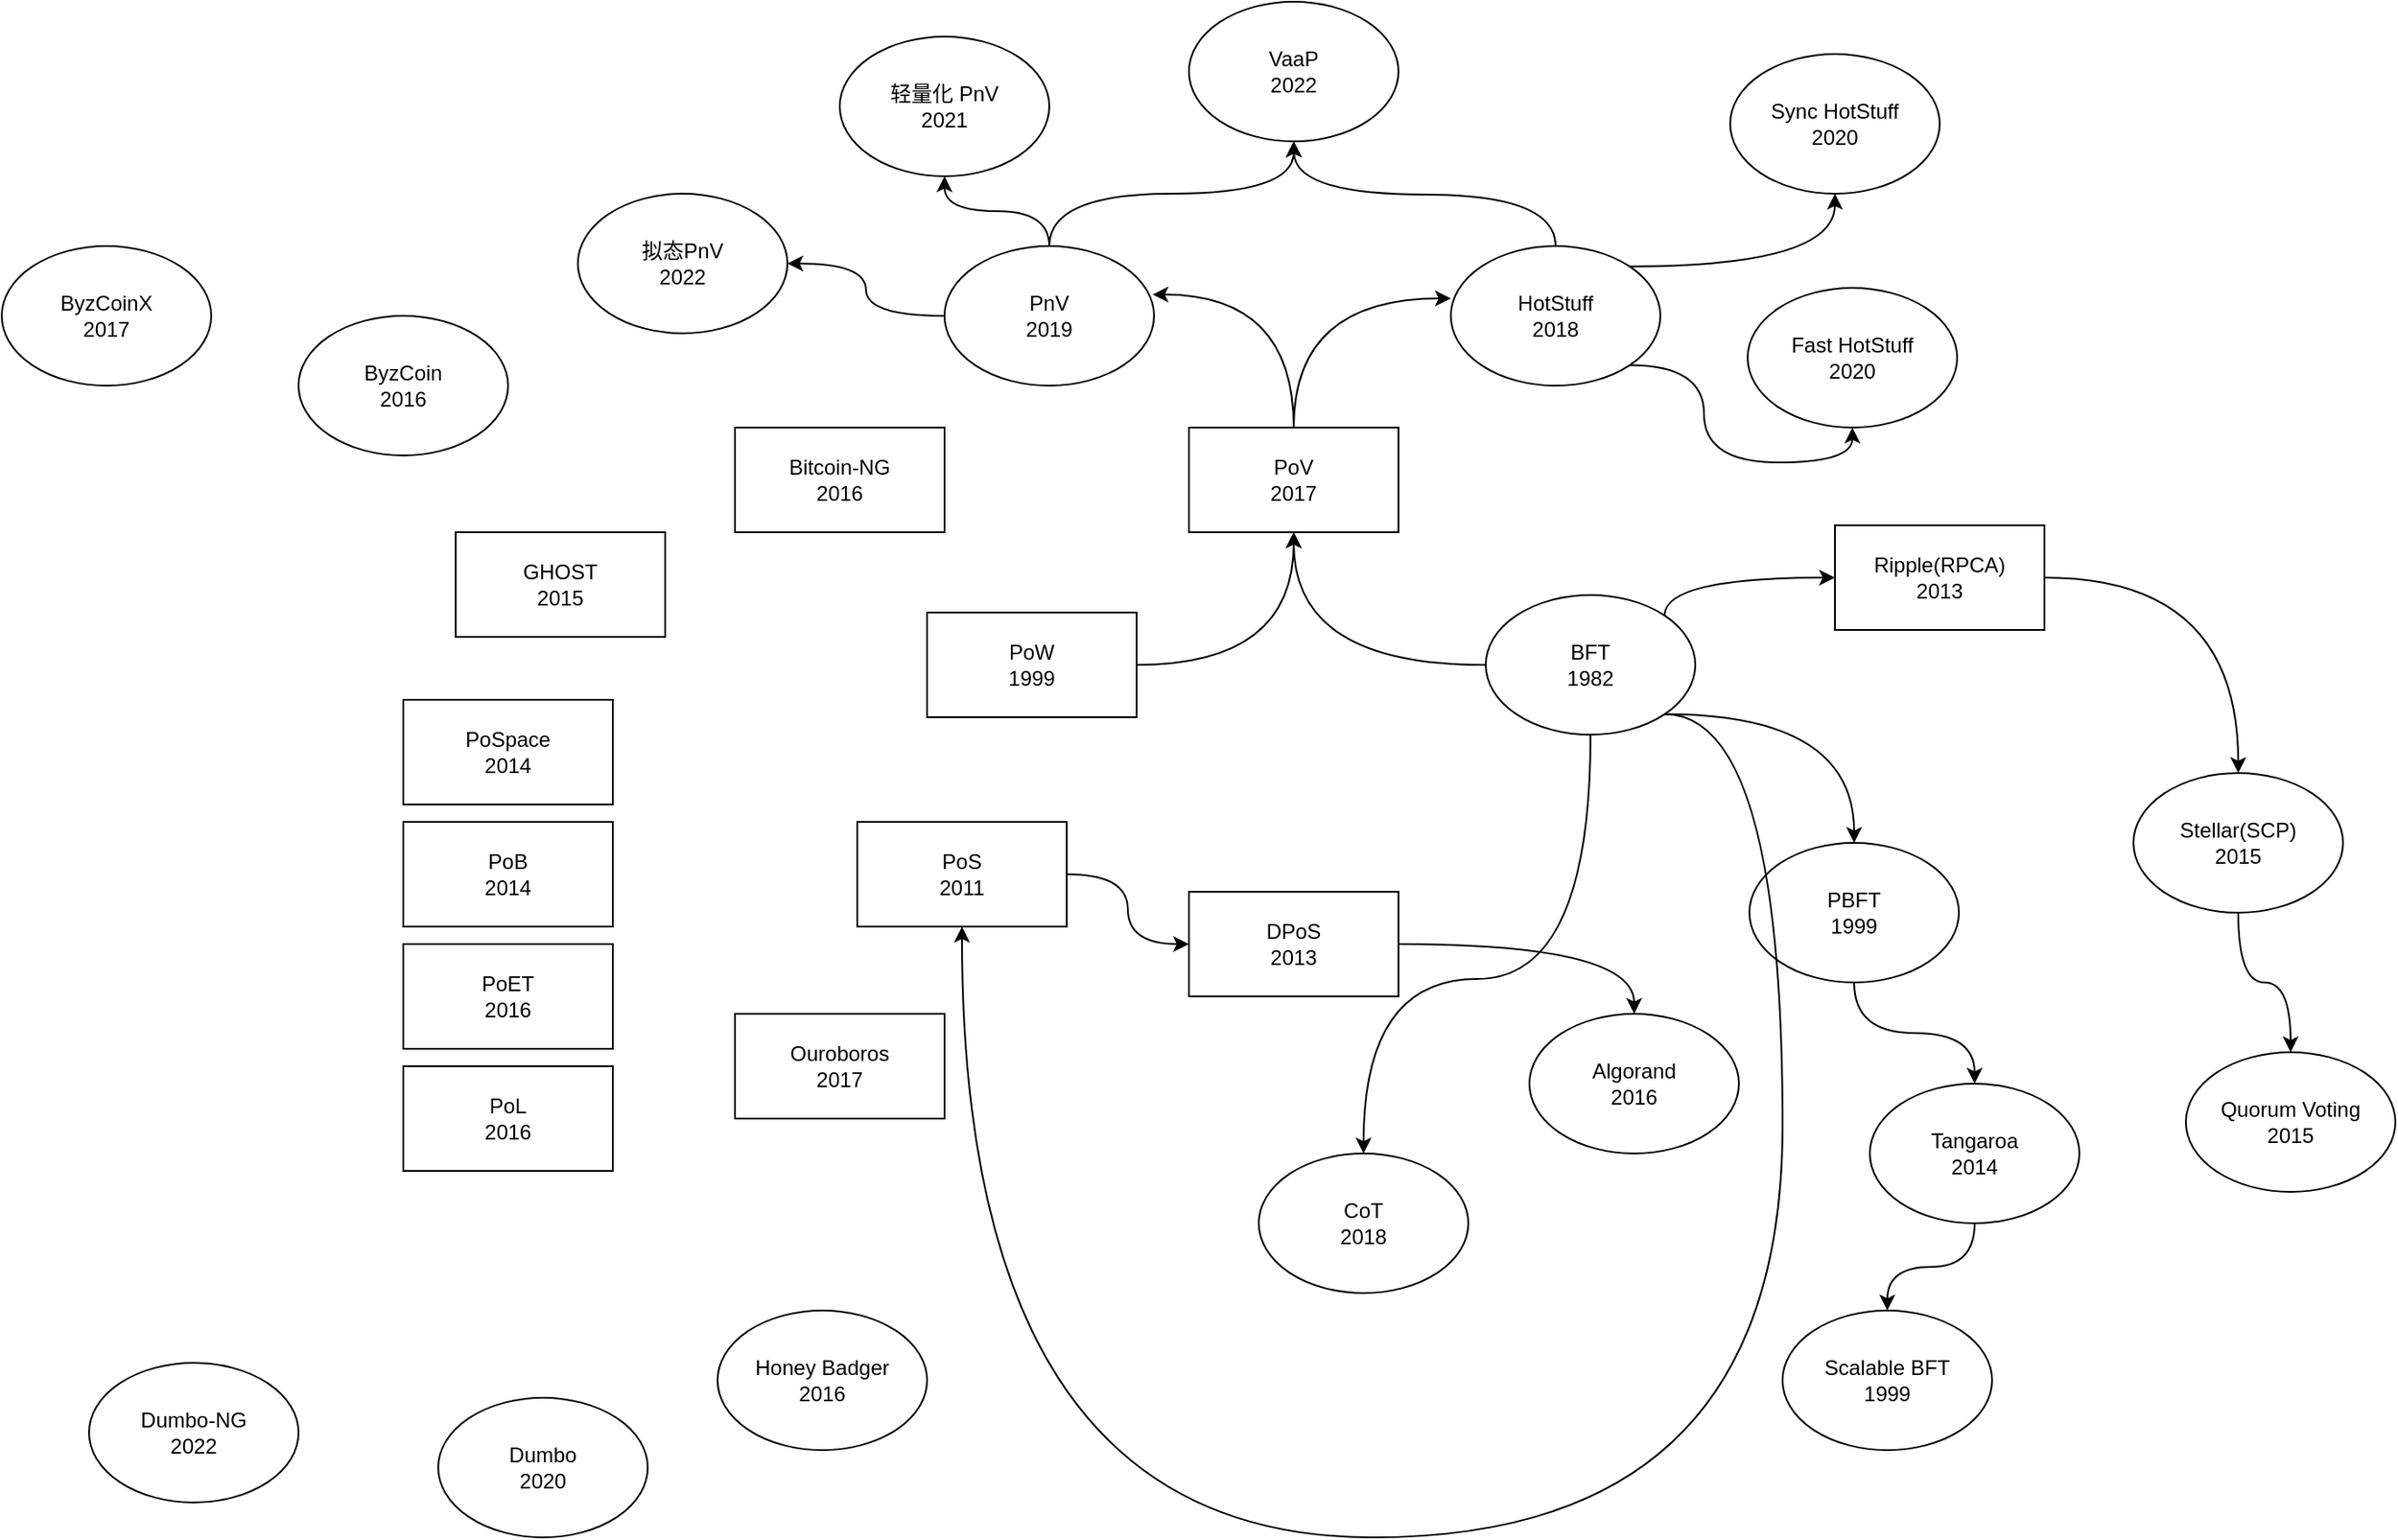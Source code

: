 <mxfile version="24.8.4">
  <diagram name="Page-0" id="6ynVE3JUyWCL2I9uEFbG">
    <mxGraphModel dx="2193" dy="1133" grid="1" gridSize="10" guides="1" tooltips="1" connect="1" arrows="1" fold="1" page="1" pageScale="1" pageWidth="1169" pageHeight="827" math="0" shadow="0">
      <root>
        <mxCell id="0" />
        <mxCell id="1" parent="0" />
        <mxCell id="Jjx-n1GLnTYui9cO-WU7-42" style="edgeStyle=orthogonalEdgeStyle;curved=1;rounded=0;orthogonalLoop=1;jettySize=auto;html=1;entryX=0.993;entryY=0.347;entryDx=0;entryDy=0;entryPerimeter=0;exitX=0.5;exitY=0;exitDx=0;exitDy=0;" edge="1" parent="1" source="Jjx-n1GLnTYui9cO-WU7-5" target="Jjx-n1GLnTYui9cO-WU7-6">
          <mxGeometry relative="1" as="geometry">
            <mxPoint x="400" y="300" as="targetPoint" />
          </mxGeometry>
        </mxCell>
        <mxCell id="Jjx-n1GLnTYui9cO-WU7-5" value="PoV&lt;br&gt;2017" style="rounded=0;whiteSpace=wrap;html=1;" vertex="1" parent="1">
          <mxGeometry x="390" y="384" width="120" height="60" as="geometry" />
        </mxCell>
        <mxCell id="Jjx-n1GLnTYui9cO-WU7-44" style="edgeStyle=orthogonalEdgeStyle;curved=1;rounded=0;orthogonalLoop=1;jettySize=auto;html=1;exitX=0.5;exitY=0;exitDx=0;exitDy=0;entryX=0.5;entryY=1;entryDx=0;entryDy=0;" edge="1" parent="1" source="Jjx-n1GLnTYui9cO-WU7-6" target="Jjx-n1GLnTYui9cO-WU7-23">
          <mxGeometry relative="1" as="geometry" />
        </mxCell>
        <mxCell id="Jjx-n1GLnTYui9cO-WU7-46" style="edgeStyle=orthogonalEdgeStyle;curved=1;rounded=0;orthogonalLoop=1;jettySize=auto;html=1;" edge="1" parent="1" source="Jjx-n1GLnTYui9cO-WU7-6" target="Jjx-n1GLnTYui9cO-WU7-21">
          <mxGeometry relative="1" as="geometry" />
        </mxCell>
        <mxCell id="Jjx-n1GLnTYui9cO-WU7-50" style="edgeStyle=orthogonalEdgeStyle;curved=1;rounded=0;orthogonalLoop=1;jettySize=auto;html=1;exitX=0;exitY=0.5;exitDx=0;exitDy=0;" edge="1" parent="1" source="Jjx-n1GLnTYui9cO-WU7-6" target="Jjx-n1GLnTYui9cO-WU7-22">
          <mxGeometry relative="1" as="geometry" />
        </mxCell>
        <mxCell id="Jjx-n1GLnTYui9cO-WU7-6" value="PnV&lt;br&gt;2019" style="ellipse;whiteSpace=wrap;html=1;" vertex="1" parent="1">
          <mxGeometry x="250" y="280" width="120" height="80" as="geometry" />
        </mxCell>
        <mxCell id="Jjx-n1GLnTYui9cO-WU7-45" style="edgeStyle=orthogonalEdgeStyle;curved=1;rounded=0;orthogonalLoop=1;jettySize=auto;html=1;exitX=0.5;exitY=0;exitDx=0;exitDy=0;" edge="1" parent="1" source="Jjx-n1GLnTYui9cO-WU7-8">
          <mxGeometry relative="1" as="geometry">
            <mxPoint x="450" y="220.0" as="targetPoint" />
          </mxGeometry>
        </mxCell>
        <mxCell id="Jjx-n1GLnTYui9cO-WU7-51" style="edgeStyle=orthogonalEdgeStyle;curved=1;rounded=0;orthogonalLoop=1;jettySize=auto;html=1;exitX=1;exitY=0;exitDx=0;exitDy=0;" edge="1" parent="1" source="Jjx-n1GLnTYui9cO-WU7-8" target="Jjx-n1GLnTYui9cO-WU7-24">
          <mxGeometry relative="1" as="geometry" />
        </mxCell>
        <mxCell id="Jjx-n1GLnTYui9cO-WU7-52" style="edgeStyle=orthogonalEdgeStyle;curved=1;rounded=0;orthogonalLoop=1;jettySize=auto;html=1;exitX=1;exitY=1;exitDx=0;exitDy=0;entryX=0.5;entryY=1;entryDx=0;entryDy=0;" edge="1" parent="1" source="Jjx-n1GLnTYui9cO-WU7-8" target="Jjx-n1GLnTYui9cO-WU7-26">
          <mxGeometry relative="1" as="geometry" />
        </mxCell>
        <mxCell id="Jjx-n1GLnTYui9cO-WU7-8" value="HotStuff&lt;br&gt;2018" style="ellipse;whiteSpace=wrap;html=1;" vertex="1" parent="1">
          <mxGeometry x="540" y="280" width="120" height="80" as="geometry" />
        </mxCell>
        <mxCell id="Jjx-n1GLnTYui9cO-WU7-40" style="edgeStyle=orthogonalEdgeStyle;curved=1;rounded=0;orthogonalLoop=1;jettySize=auto;html=1;entryX=0.5;entryY=1;entryDx=0;entryDy=0;" edge="1" parent="1" source="Jjx-n1GLnTYui9cO-WU7-9" target="Jjx-n1GLnTYui9cO-WU7-5">
          <mxGeometry relative="1" as="geometry" />
        </mxCell>
        <mxCell id="Jjx-n1GLnTYui9cO-WU7-9" value="PoW&lt;br&gt;1999" style="rounded=0;whiteSpace=wrap;html=1;" vertex="1" parent="1">
          <mxGeometry x="240" y="490" width="120" height="60" as="geometry" />
        </mxCell>
        <mxCell id="Jjx-n1GLnTYui9cO-WU7-41" style="edgeStyle=orthogonalEdgeStyle;curved=1;rounded=0;orthogonalLoop=1;jettySize=auto;html=1;" edge="1" parent="1" target="Jjx-n1GLnTYui9cO-WU7-5">
          <mxGeometry relative="1" as="geometry">
            <mxPoint x="560" y="520.034" as="sourcePoint" />
          </mxGeometry>
        </mxCell>
        <mxCell id="Jjx-n1GLnTYui9cO-WU7-67" style="edgeStyle=orthogonalEdgeStyle;curved=1;rounded=0;orthogonalLoop=1;jettySize=auto;html=1;entryX=0;entryY=0.5;entryDx=0;entryDy=0;" edge="1" parent="1" source="Jjx-n1GLnTYui9cO-WU7-11" target="Jjx-n1GLnTYui9cO-WU7-12">
          <mxGeometry relative="1" as="geometry" />
        </mxCell>
        <mxCell id="Jjx-n1GLnTYui9cO-WU7-11" value="PoS&lt;br&gt;2011" style="rounded=0;whiteSpace=wrap;html=1;" vertex="1" parent="1">
          <mxGeometry x="200" y="610" width="120" height="60" as="geometry" />
        </mxCell>
        <mxCell id="Jjx-n1GLnTYui9cO-WU7-66" style="edgeStyle=orthogonalEdgeStyle;curved=1;rounded=0;orthogonalLoop=1;jettySize=auto;html=1;" edge="1" parent="1" source="Jjx-n1GLnTYui9cO-WU7-12" target="Jjx-n1GLnTYui9cO-WU7-34">
          <mxGeometry relative="1" as="geometry" />
        </mxCell>
        <mxCell id="Jjx-n1GLnTYui9cO-WU7-12" value="DPoS&lt;br&gt;2013" style="rounded=0;whiteSpace=wrap;html=1;" vertex="1" parent="1">
          <mxGeometry x="390" y="650" width="120" height="60" as="geometry" />
        </mxCell>
        <mxCell id="Jjx-n1GLnTYui9cO-WU7-13" value="Ouroboros&lt;br&gt;2017" style="rounded=0;whiteSpace=wrap;html=1;" vertex="1" parent="1">
          <mxGeometry x="130" y="720" width="120" height="60" as="geometry" />
        </mxCell>
        <mxCell id="Jjx-n1GLnTYui9cO-WU7-14" value="GHOST&lt;br&gt;2015" style="rounded=0;whiteSpace=wrap;html=1;" vertex="1" parent="1">
          <mxGeometry x="-30" y="444" width="120" height="60" as="geometry" />
        </mxCell>
        <mxCell id="Jjx-n1GLnTYui9cO-WU7-15" value="PoSpace&lt;br&gt;2014" style="rounded=0;whiteSpace=wrap;html=1;" vertex="1" parent="1">
          <mxGeometry x="-60" y="540" width="120" height="60" as="geometry" />
        </mxCell>
        <mxCell id="Jjx-n1GLnTYui9cO-WU7-16" value="PoB&lt;br&gt;2014" style="rounded=0;whiteSpace=wrap;html=1;" vertex="1" parent="1">
          <mxGeometry x="-60" y="610" width="120" height="60" as="geometry" />
        </mxCell>
        <mxCell id="Jjx-n1GLnTYui9cO-WU7-17" value="PoET&lt;br&gt;2016" style="rounded=0;whiteSpace=wrap;html=1;" vertex="1" parent="1">
          <mxGeometry x="-60" y="680" width="120" height="60" as="geometry" />
        </mxCell>
        <mxCell id="Jjx-n1GLnTYui9cO-WU7-18" value="PoL&lt;br&gt;2016" style="rounded=0;whiteSpace=wrap;html=1;" vertex="1" parent="1">
          <mxGeometry x="-60" y="750" width="120" height="60" as="geometry" />
        </mxCell>
        <mxCell id="Jjx-n1GLnTYui9cO-WU7-19" value="Bitcoin-NG&lt;br&gt;2016" style="rounded=0;whiteSpace=wrap;html=1;" vertex="1" parent="1">
          <mxGeometry x="130" y="384" width="120" height="60" as="geometry" />
        </mxCell>
        <mxCell id="Jjx-n1GLnTYui9cO-WU7-57" style="edgeStyle=orthogonalEdgeStyle;curved=1;rounded=0;orthogonalLoop=1;jettySize=auto;html=1;" edge="1" parent="1" source="Jjx-n1GLnTYui9cO-WU7-20" target="Jjx-n1GLnTYui9cO-WU7-30">
          <mxGeometry relative="1" as="geometry" />
        </mxCell>
        <mxCell id="Jjx-n1GLnTYui9cO-WU7-20" value="Ripple(RPCA)&lt;br&gt;2013" style="rounded=0;whiteSpace=wrap;html=1;" vertex="1" parent="1">
          <mxGeometry x="760" y="440" width="120" height="60" as="geometry" />
        </mxCell>
        <mxCell id="Jjx-n1GLnTYui9cO-WU7-21" value="轻量化 PnV&lt;br&gt;2021" style="ellipse;whiteSpace=wrap;html=1;" vertex="1" parent="1">
          <mxGeometry x="190" y="160" width="120" height="80" as="geometry" />
        </mxCell>
        <mxCell id="Jjx-n1GLnTYui9cO-WU7-22" value="拟态PnV&lt;br&gt;2022" style="ellipse;whiteSpace=wrap;html=1;" vertex="1" parent="1">
          <mxGeometry x="40" y="250" width="120" height="80" as="geometry" />
        </mxCell>
        <mxCell id="Jjx-n1GLnTYui9cO-WU7-23" value="VaaP&lt;br&gt;2022" style="ellipse;whiteSpace=wrap;html=1;" vertex="1" parent="1">
          <mxGeometry x="390" y="140" width="120" height="80" as="geometry" />
        </mxCell>
        <mxCell id="Jjx-n1GLnTYui9cO-WU7-24" value="Sync HotStuff&lt;br&gt;2020" style="ellipse;whiteSpace=wrap;html=1;" vertex="1" parent="1">
          <mxGeometry x="700" y="170" width="120" height="80" as="geometry" />
        </mxCell>
        <mxCell id="Jjx-n1GLnTYui9cO-WU7-26" value="Fast HotStuff&lt;br&gt;2020" style="ellipse;whiteSpace=wrap;html=1;" vertex="1" parent="1">
          <mxGeometry x="710" y="304" width="120" height="80" as="geometry" />
        </mxCell>
        <mxCell id="Jjx-n1GLnTYui9cO-WU7-60" style="edgeStyle=orthogonalEdgeStyle;curved=1;rounded=0;orthogonalLoop=1;jettySize=auto;html=1;" edge="1" parent="1" source="Jjx-n1GLnTYui9cO-WU7-27" target="Jjx-n1GLnTYui9cO-WU7-28">
          <mxGeometry relative="1" as="geometry" />
        </mxCell>
        <mxCell id="Jjx-n1GLnTYui9cO-WU7-27" value="PBFT&lt;br&gt;1999" style="ellipse;whiteSpace=wrap;html=1;" vertex="1" parent="1">
          <mxGeometry x="711" y="622" width="120" height="80" as="geometry" />
        </mxCell>
        <mxCell id="Jjx-n1GLnTYui9cO-WU7-62" style="edgeStyle=orthogonalEdgeStyle;curved=1;rounded=0;orthogonalLoop=1;jettySize=auto;html=1;" edge="1" parent="1" source="Jjx-n1GLnTYui9cO-WU7-28" target="Jjx-n1GLnTYui9cO-WU7-29">
          <mxGeometry relative="1" as="geometry" />
        </mxCell>
        <mxCell id="Jjx-n1GLnTYui9cO-WU7-28" value="Tangaroa&lt;br&gt;2014" style="ellipse;whiteSpace=wrap;html=1;" vertex="1" parent="1">
          <mxGeometry x="780" y="760" width="120" height="80" as="geometry" />
        </mxCell>
        <mxCell id="Jjx-n1GLnTYui9cO-WU7-29" value="Scalable BFT&lt;br&gt;1999" style="ellipse;whiteSpace=wrap;html=1;" vertex="1" parent="1">
          <mxGeometry x="730" y="890" width="120" height="80" as="geometry" />
        </mxCell>
        <mxCell id="Jjx-n1GLnTYui9cO-WU7-59" style="edgeStyle=orthogonalEdgeStyle;curved=1;rounded=0;orthogonalLoop=1;jettySize=auto;html=1;" edge="1" parent="1" source="Jjx-n1GLnTYui9cO-WU7-30" target="Jjx-n1GLnTYui9cO-WU7-32">
          <mxGeometry relative="1" as="geometry" />
        </mxCell>
        <mxCell id="Jjx-n1GLnTYui9cO-WU7-30" value="Stellar(SCP)&lt;br&gt;2015" style="ellipse;whiteSpace=wrap;html=1;" vertex="1" parent="1">
          <mxGeometry x="931" y="582" width="120" height="80" as="geometry" />
        </mxCell>
        <mxCell id="Jjx-n1GLnTYui9cO-WU7-32" value="Quorum Voting&lt;br&gt;2015" style="ellipse;whiteSpace=wrap;html=1;" vertex="1" parent="1">
          <mxGeometry x="961" y="742" width="120" height="80" as="geometry" />
        </mxCell>
        <mxCell id="Jjx-n1GLnTYui9cO-WU7-33" value="CoT&lt;br&gt;2018" style="ellipse;whiteSpace=wrap;html=1;" vertex="1" parent="1">
          <mxGeometry x="430" y="800" width="120" height="80" as="geometry" />
        </mxCell>
        <mxCell id="Jjx-n1GLnTYui9cO-WU7-34" value="Algorand&lt;br&gt;2016" style="ellipse;whiteSpace=wrap;html=1;" vertex="1" parent="1">
          <mxGeometry x="585" y="720" width="120" height="80" as="geometry" />
        </mxCell>
        <mxCell id="Jjx-n1GLnTYui9cO-WU7-35" value="Honey Badger&lt;br&gt;2016" style="ellipse;whiteSpace=wrap;html=1;" vertex="1" parent="1">
          <mxGeometry x="120" y="890" width="120" height="80" as="geometry" />
        </mxCell>
        <mxCell id="Jjx-n1GLnTYui9cO-WU7-36" value="Dumbo&lt;br&gt;2020" style="ellipse;whiteSpace=wrap;html=1;" vertex="1" parent="1">
          <mxGeometry x="-40" y="940" width="120" height="80" as="geometry" />
        </mxCell>
        <mxCell id="Jjx-n1GLnTYui9cO-WU7-37" value="Dumbo-NG&lt;br&gt;2022" style="ellipse;whiteSpace=wrap;html=1;" vertex="1" parent="1">
          <mxGeometry x="-240" y="920" width="120" height="80" as="geometry" />
        </mxCell>
        <mxCell id="Jjx-n1GLnTYui9cO-WU7-38" value="ByzCoin&lt;br&gt;2016" style="ellipse;whiteSpace=wrap;html=1;" vertex="1" parent="1">
          <mxGeometry x="-120" y="320" width="120" height="80" as="geometry" />
        </mxCell>
        <mxCell id="Jjx-n1GLnTYui9cO-WU7-39" value="ByzCoinX&lt;br&gt;2017" style="ellipse;whiteSpace=wrap;html=1;" vertex="1" parent="1">
          <mxGeometry x="-290" y="280" width="120" height="80" as="geometry" />
        </mxCell>
        <mxCell id="Jjx-n1GLnTYui9cO-WU7-43" style="edgeStyle=orthogonalEdgeStyle;curved=1;rounded=0;orthogonalLoop=1;jettySize=auto;html=1;exitX=0.5;exitY=0;exitDx=0;exitDy=0;entryX=0;entryY=0.375;entryDx=0;entryDy=0;entryPerimeter=0;" edge="1" parent="1" source="Jjx-n1GLnTYui9cO-WU7-5" target="Jjx-n1GLnTYui9cO-WU7-8">
          <mxGeometry relative="1" as="geometry" />
        </mxCell>
        <mxCell id="Jjx-n1GLnTYui9cO-WU7-54" style="edgeStyle=orthogonalEdgeStyle;curved=1;rounded=0;orthogonalLoop=1;jettySize=auto;html=1;exitX=1;exitY=0;exitDx=0;exitDy=0;" edge="1" parent="1" source="Jjx-n1GLnTYui9cO-WU7-53" target="Jjx-n1GLnTYui9cO-WU7-20">
          <mxGeometry relative="1" as="geometry">
            <Array as="points">
              <mxPoint x="662" y="470" />
            </Array>
          </mxGeometry>
        </mxCell>
        <mxCell id="Jjx-n1GLnTYui9cO-WU7-56" style="edgeStyle=orthogonalEdgeStyle;curved=1;rounded=0;orthogonalLoop=1;jettySize=auto;html=1;exitX=1;exitY=1;exitDx=0;exitDy=0;" edge="1" parent="1" source="Jjx-n1GLnTYui9cO-WU7-53" target="Jjx-n1GLnTYui9cO-WU7-27">
          <mxGeometry relative="1" as="geometry" />
        </mxCell>
        <mxCell id="Jjx-n1GLnTYui9cO-WU7-65" style="edgeStyle=orthogonalEdgeStyle;curved=1;rounded=0;orthogonalLoop=1;jettySize=auto;html=1;exitX=0.5;exitY=1;exitDx=0;exitDy=0;" edge="1" parent="1" source="Jjx-n1GLnTYui9cO-WU7-53" target="Jjx-n1GLnTYui9cO-WU7-33">
          <mxGeometry relative="1" as="geometry">
            <Array as="points">
              <mxPoint x="620" y="700" />
              <mxPoint x="490" y="700" />
            </Array>
          </mxGeometry>
        </mxCell>
        <mxCell id="Jjx-n1GLnTYui9cO-WU7-68" style="edgeStyle=orthogonalEdgeStyle;curved=1;rounded=0;orthogonalLoop=1;jettySize=auto;html=1;exitX=1;exitY=1;exitDx=0;exitDy=0;entryX=0.5;entryY=1;entryDx=0;entryDy=0;" edge="1" parent="1" source="Jjx-n1GLnTYui9cO-WU7-53" target="Jjx-n1GLnTYui9cO-WU7-11">
          <mxGeometry relative="1" as="geometry">
            <Array as="points">
              <mxPoint x="730" y="548" />
              <mxPoint x="730" y="1020" />
              <mxPoint x="260" y="1020" />
            </Array>
          </mxGeometry>
        </mxCell>
        <mxCell id="Jjx-n1GLnTYui9cO-WU7-53" value="BFT&lt;br&gt;1982" style="ellipse;whiteSpace=wrap;html=1;" vertex="1" parent="1">
          <mxGeometry x="560" y="480" width="120" height="80" as="geometry" />
        </mxCell>
      </root>
    </mxGraphModel>
  </diagram>
</mxfile>
